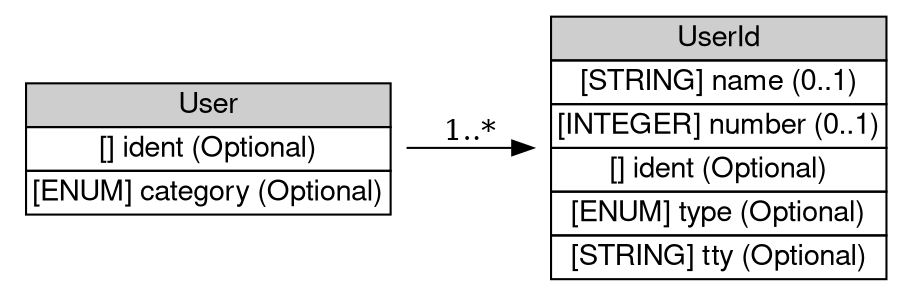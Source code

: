 digraph User {
	graph [bb="0,0,427,134",
		rankdir=LR
	];
	node [label="\N"];
	User	[height=0.98611,
		label=<<table BORDER="0" CELLBORDER="1" CELLSPACING="0"> <tr> <td BGCOLOR="#CECECE" HREF="../IDMEFv1/User.html" TITLE="The User class is used to describe users. It is primarily used as a &quot;container&quot; class for the UserId aggregate class, as shown in Figure 16. "><FONT FACE="Nimbus Sans L">User</FONT></td> </tr>" %<tr><td  HREF="../IDMEFv1/User.html" TITLE="A unique identifier for the user; see Section 3.2.9."><FONT FACE="Nimbus Sans L">[] ident (Optional)</FONT></td></tr>%<tr><td  HREF="../IDMEFv1/User.html" TITLE="The type of user represented.  The permitted values for this attribute are shown below.  The default value is &quot;unknown&quot;. (See also Section 10.)"><FONT FACE="Nimbus Sans L">[ENUM] category (Optional)</FONT></td></tr>%</table>>,
		pos="95,67",
		shape=plaintext,
		width=2.6389];
	UserId	[height=1.8611,
		label=<<table BORDER="0" CELLBORDER="1" CELLSPACING="0"> <tr> <td BGCOLOR="#CECECE" HREF="../IDMEFv1/UserId.html" TITLE="The UserId class provides specific information about a user. More than one UserId can be used within the User class to indicate attempts to transition from one user to another, or to provide complete information about a user&#39;s (or process&#39;) privileges. "><FONT FACE="Nimbus Sans L">UserId</FONT></td> </tr>" %<tr><td  HREF="../IDMEFv1/UserId.html" TITLE="A user or group name."><FONT FACE="Nimbus Sans L">[STRING] name (0..1)</FONT></td></tr>%<tr><td  HREF="../IDMEFv1/UserId.html" TITLE="A user or group number."><FONT FACE="Nimbus Sans L">[INTEGER] number (0..1)</FONT></td></tr>%<tr><td  HREF="../IDMEFv1/UserId.html" TITLE="A unique identifier for the user id, see Section 3.2.9."><FONT FACE="Nimbus Sans L">[] ident (Optional)</FONT></td></tr>%<tr><td  HREF="../IDMEFv1/UserId.html" TITLE="The type of user information represented.  The permitted values for this attribute are shown below.  The default value is &quot;original-user&quot;.  (See also Section 10.)"><FONT FACE="Nimbus Sans L">[ENUM] type (Optional)</FONT></td></tr>%<tr><td  HREF="../IDMEFv1/UserId.html" TITLE="The tty the user is using."><FONT FACE="Nimbus Sans L">[STRING] tty (Optional)</FONT></td></tr>%</table>>,
		pos="339,67",
		shape=plaintext,
		width=2.4444];
	User -> UserId	[label="1..*",
		lp="220.5,74.5",
		pos="e,250.72,67 190.26,67 206.74,67 223.92,67 240.5,67"];
}
